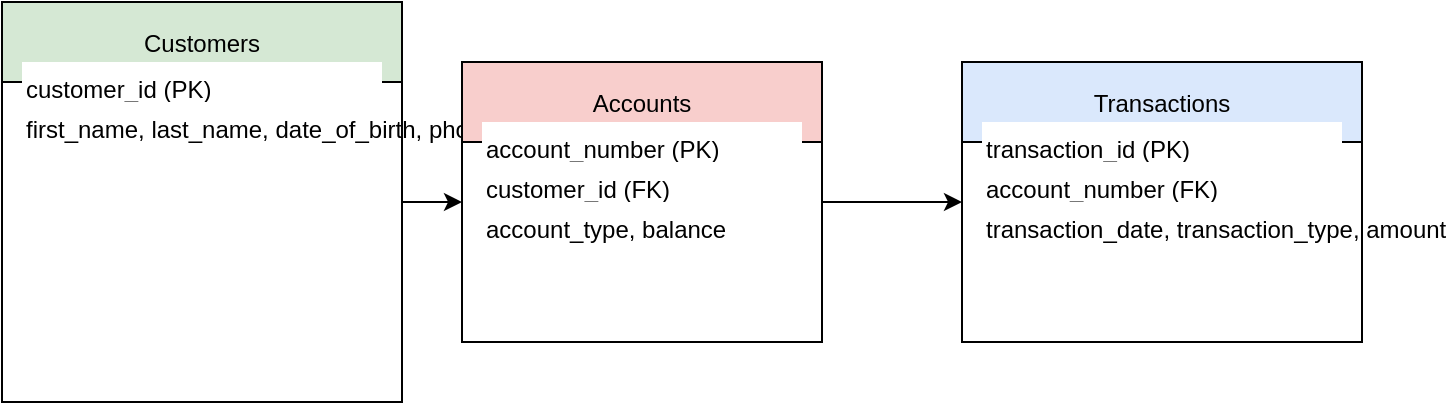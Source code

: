 <?xml version="1.0" encoding="UTF-8"?>
<mxfile>
  <diagram id="banking_schema" name="Banking Database Schema">
    <mxGraphModel dx="1215" dy="682" grid="1" gridSize="10" guides="1" tooltips="1" connect="1" arrows="1" fold="1" page="1" pageScale="1" pageWidth="827" pageHeight="1169" math="0" shadow="0">
      <root>
        <mxCell id="0" />
        <mxCell id="1" parent="0" />
        
        <!-- Customers Table -->
        <mxCell id="customers_table" value="Customers" style="shape=swimlane;fillColor=#D5E8D4;" vertex="1" parent="1">
          <mxGeometry x="20" y="20" width="200" height="200" as="geometry" />
        </mxCell>
        <mxCell id="customer_id" value="customer_id (PK)" style="text;strokeColor=none;fillColor=#FFFFFF;" vertex="1" parent="customers_table">
          <mxGeometry x="10" y="30" width="180" height="20" as="geometry" />
        </mxCell>
        <mxCell id="customer_attributes" value="first_name, last_name, date_of_birth, phone_number (UNIQUE)" style="text;strokeColor=none;fillColor=#FFFFFF;" vertex="1" parent="customers_table">
          <mxGeometry x="10" y="50" width="180" height="120" as="geometry" />
        </mxCell>

        <!-- Accounts Table -->
        <mxCell id="accounts_table" value="Accounts" style="shape=swimlane;fillColor=#F8CECC;" vertex="1" parent="1">
          <mxGeometry x="250" y="50" width="180" height="140" as="geometry" />
        </mxCell>
        <mxCell id="account_number" value="account_number (PK)" style="text;strokeColor=none;fillColor=#FFFFFF;" vertex="1" parent="accounts_table">
          <mxGeometry x="10" y="30" width="160" height="20" as="geometry" />
        </mxCell>
        <mxCell id="account_customer_fk" value="customer_id (FK)" style="text;strokeColor=none;fillColor=#FFFFFF;" vertex="1" parent="accounts_table">
          <mxGeometry x="10" y="50" width="160" height="20" as="geometry" />
        </mxCell>
        <mxCell id="account_attributes" value="account_type, balance" style="text;strokeColor=none;fillColor=#FFFFFF;" vertex="1" parent="accounts_table">
          <mxGeometry x="10" y="70" width="160" height="60" as="geometry" />
        </mxCell>

        <!-- Transactions Table -->
        <mxCell id="transactions_table" value="Transactions" style="shape=swimlane;fillColor=#DAE8FC;" vertex="1" parent="1">
          <mxGeometry x="500" y="50" width="200" height="140" as="geometry" />
        </mxCell>
        <mxCell id="transaction_id" value="transaction_id (PK)" style="text;strokeColor=none;fillColor=#FFFFFF;" vertex="1" parent="transactions_table">
          <mxGeometry x="10" y="30" width="180" height="20" as="geometry" />
        </mxCell>
        <mxCell id="transaction_account_fk" value="account_number (FK)" style="text;strokeColor=none;fillColor=#FFFFFF;" vertex="1" parent="transactions_table">
          <mxGeometry x="10" y="50" width="180" height="20" as="geometry" />
        </mxCell>
        <mxCell id="transaction_attributes" value="transaction_date, transaction_type, amount" style="text;strokeColor=none;fillColor=#FFFFFF;" vertex="1" parent="transactions_table">
          <mxGeometry x="10" y="70" width="180" height="60" as="geometry" />
        </mxCell>

        <!-- Relationships -->
        <mxCell id="rel_customers_accounts" edge="1" parent="1" source="customers_table" target="accounts_table" style="edgeStyle=orthogonalEdgeStyle;rounded=1;strokeColor=#000000;">
          <mxGeometry relative="1" as="geometry" />
        </mxCell>
        <mxCell id="rel_accounts_transactions" edge="1" parent="1" source="accounts_table" target="transactions_table" style="edgeStyle=orthogonalEdgeStyle;rounded=1;strokeColor=#000000;">
          <mxGeometry relative="1" as="geometry" />
        </mxCell>

      </root>
    </mxGraphModel>
  </diagram>
</mxfile>
